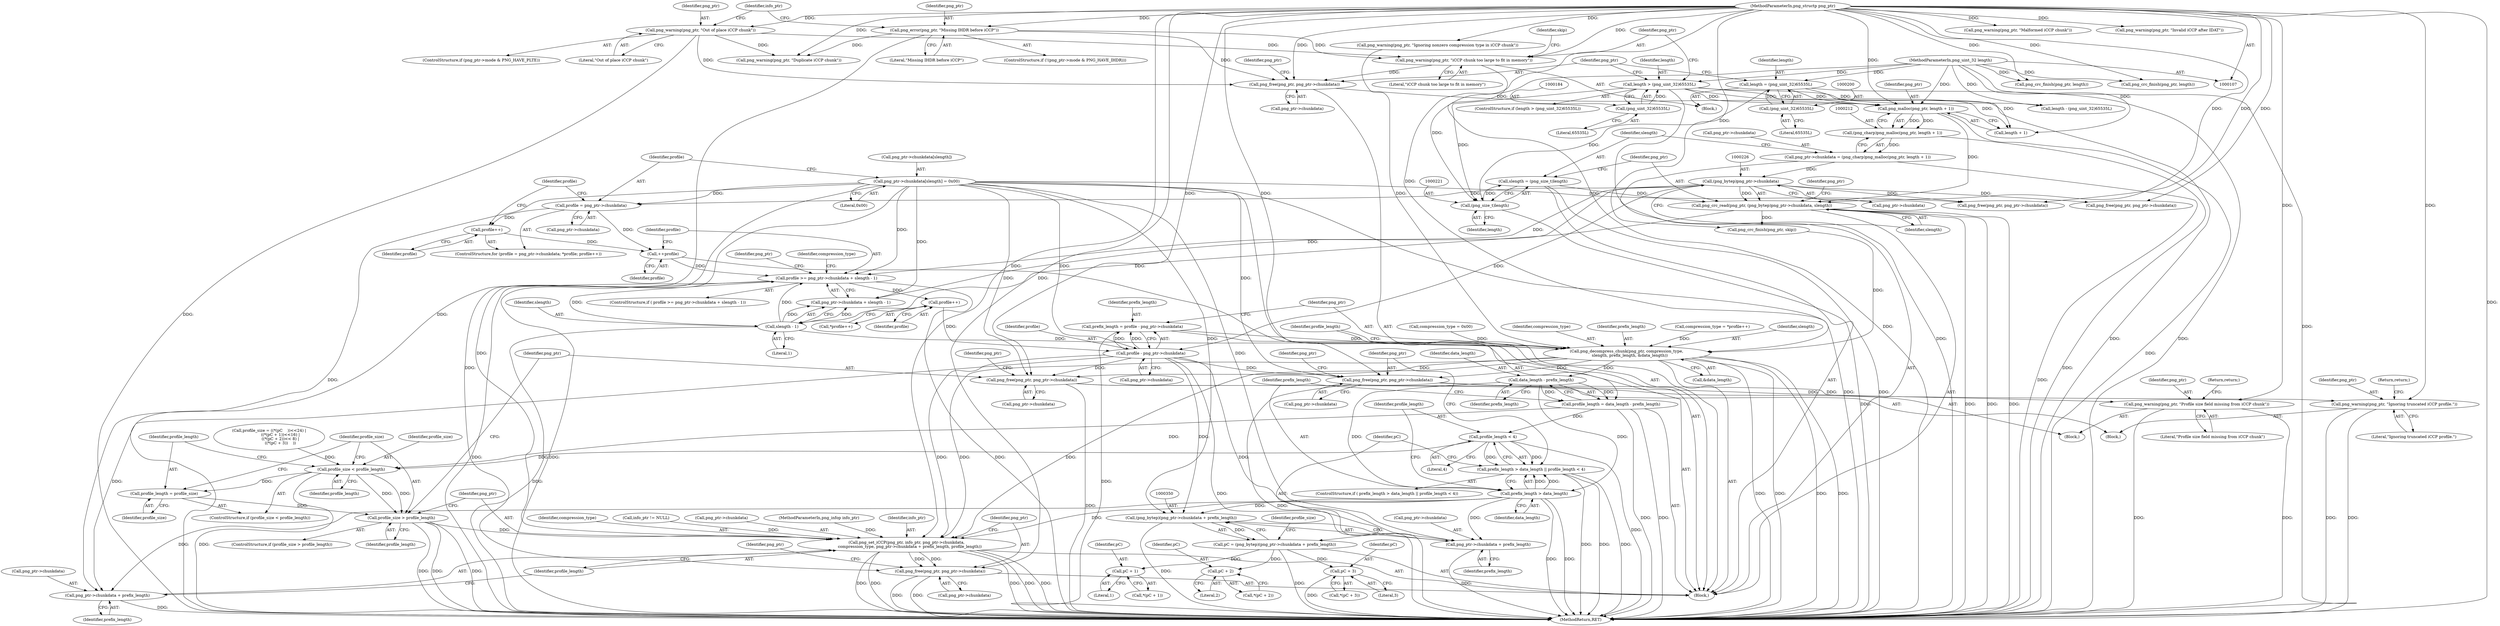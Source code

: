 digraph "1_Chrome_7f3d85b096f66870a15b37c2f40b219b2e292693_16@integer" {
"1000305" [label="(Call,prefix_length = profile - png_ptr->chunkdata)"];
"1000307" [label="(Call,profile - png_ptr->chunkdata)"];
"1000294" [label="(Call,profile++)"];
"1000267" [label="(Call,profile >= png_ptr->chunkdata + slength - 1)"];
"1000264" [label="(Call,++profile)"];
"1000262" [label="(Call,profile++)"];
"1000255" [label="(Call,profile = png_ptr->chunkdata)"];
"1000247" [label="(Call,png_ptr->chunkdata[slength] = 0x00)"];
"1000225" [label="(Call,(png_bytep)png_ptr->chunkdata)"];
"1000207" [label="(Call,png_ptr->chunkdata = (png_charp)png_malloc(png_ptr, length + 1))"];
"1000211" [label="(Call,(png_charp)png_malloc(png_ptr, length + 1))"];
"1000213" [label="(Call,png_malloc(png_ptr, length + 1))"];
"1000202" [label="(Call,png_free(png_ptr, png_ptr->chunkdata))"];
"1000187" [label="(Call,png_warning(png_ptr, \"iCCP chunk too large to fit in memory\"))"];
"1000159" [label="(Call,png_warning(png_ptr, \"Out of place iCCP chunk\"))"];
"1000108" [label="(MethodParameterIn,png_structp png_ptr)"];
"1000134" [label="(Call,png_error(png_ptr, \"Missing IHDR before iCCP\"))"];
"1000181" [label="(Call,length > (png_uint_32)65535L)"];
"1000110" [label="(MethodParameterIn,png_uint_32 length)"];
"1000183" [label="(Call,(png_uint_32)65535L)"];
"1000197" [label="(Call,length = (png_uint_32)65535L)"];
"1000199" [label="(Call,(png_uint_32)65535L)"];
"1000273" [label="(Call,slength - 1)"];
"1000223" [label="(Call,png_crc_read(png_ptr, (png_bytep)png_ptr->chunkdata, slength))"];
"1000218" [label="(Call,slength = (png_size_t)length)"];
"1000220" [label="(Call,(png_size_t)length)"];
"1000312" [label="(Call,png_decompress_chunk(png_ptr, compression_type,\n     slength, prefix_length, &data_length))"];
"1000321" [label="(Call,data_length - prefix_length)"];
"1000319" [label="(Call,profile_length = data_length - prefix_length)"];
"1000329" [label="(Call,profile_length < 4)"];
"1000325" [label="(Call,prefix_length > data_length || profile_length < 4)"];
"1000382" [label="(Call,profile_size < profile_length)"];
"1000385" [label="(Call,profile_length = profile_size)"];
"1000389" [label="(Call,profile_size > profile_length)"];
"1000407" [label="(Call,png_set_iCCP(png_ptr, info_ptr, png_ptr->chunkdata,\n     compression_type, png_ptr->chunkdata + prefix_length, profile_length))"];
"1000420" [label="(Call,png_free(png_ptr, png_ptr->chunkdata))"];
"1000326" [label="(Call,prefix_length > data_length)"];
"1000349" [label="(Call,(png_bytep)(png_ptr->chunkdata + prefix_length))"];
"1000347" [label="(Call,pC = (png_bytep)(png_ptr->chunkdata + prefix_length))"];
"1000366" [label="(Call,pC + 1)"];
"1000373" [label="(Call,pC + 2)"];
"1000378" [label="(Call,pC + 3)"];
"1000351" [label="(Call,png_ptr->chunkdata + prefix_length)"];
"1000414" [label="(Call,png_ptr->chunkdata + prefix_length)"];
"1000333" [label="(Call,png_free(png_ptr, png_ptr->chunkdata))"];
"1000343" [label="(Call,png_warning(png_ptr, \"Profile size field missing from iCCP chunk\"))"];
"1000393" [label="(Call,png_free(png_ptr, png_ptr->chunkdata))"];
"1000403" [label="(Call,png_warning(png_ptr, \"Ignoring truncated iCCP profile.\"))"];
"1000393" [label="(Call,png_free(png_ptr, png_ptr->chunkdata))"];
"1000181" [label="(Call,length > (png_uint_32)65535L)"];
"1000136" [label="(Literal,\"Missing IHDR before iCCP\")"];
"1000415" [label="(Call,png_ptr->chunkdata)"];
"1000403" [label="(Call,png_warning(png_ptr, \"Ignoring truncated iCCP profile.\"))"];
"1000192" [label="(Call,length - (png_uint_32)65535L)"];
"1000213" [label="(Call,png_malloc(png_ptr, length + 1))"];
"1000189" [label="(Literal,\"iCCP chunk too large to fit in memory\")"];
"1000408" [label="(Identifier,png_ptr)"];
"1000378" [label="(Call,pC + 3)"];
"1000202" [label="(Call,png_free(png_ptr, png_ptr->chunkdata))"];
"1000220" [label="(Call,(png_size_t)length)"];
"1000348" [label="(Identifier,pC)"];
"1000340" [label="(Identifier,png_ptr)"];
"1000413" [label="(Identifier,compression_type)"];
"1000269" [label="(Call,png_ptr->chunkdata + slength - 1)"];
"1000326" [label="(Call,prefix_length > data_length)"];
"1000224" [label="(Identifier,png_ptr)"];
"1000135" [label="(Identifier,png_ptr)"];
"1000307" [label="(Call,profile - png_ptr->chunkdata)"];
"1000313" [label="(Identifier,png_ptr)"];
"1000263" [label="(Identifier,profile)"];
"1000201" [label="(Literal,65535L)"];
"1000316" [label="(Identifier,prefix_length)"];
"1000266" [label="(ControlStructure,if ( profile >= png_ptr->chunkdata + slength - 1))"];
"1000164" [label="(Call,info_ptr != NULL)"];
"1000186" [label="(Block,)"];
"1000373" [label="(Call,pC + 2)"];
"1000380" [label="(Literal,3)"];
"1000356" [label="(Call,profile_size = ((*(pC    ))<<24) |\n                  ((*(pC + 1))<<16) |\n                  ((*(pC + 2))<< 8) |\n                  ((*(pC + 3))    ))"];
"1000182" [label="(Identifier,length)"];
"1000209" [label="(Identifier,png_ptr)"];
"1000410" [label="(Call,png_ptr->chunkdata)"];
"1000319" [label="(Call,profile_length = data_length - prefix_length)"];
"1000295" [label="(Identifier,profile)"];
"1000208" [label="(Call,png_ptr->chunkdata)"];
"1000134" [label="(Call,png_error(png_ptr, \"Missing IHDR before iCCP\"))"];
"1000261" [label="(Identifier,profile)"];
"1000198" [label="(Identifier,length)"];
"1000368" [label="(Literal,1)"];
"1000330" [label="(Identifier,profile_length)"];
"1000291" [label="(Call,compression_type = *profile++)"];
"1000148" [label="(Call,png_crc_finish(png_ptr, length))"];
"1000344" [label="(Identifier,png_ptr)"];
"1000332" [label="(Block,)"];
"1000384" [label="(Identifier,profile_length)"];
"1000203" [label="(Identifier,png_ptr)"];
"1000392" [label="(Block,)"];
"1000255" [label="(Call,profile = png_ptr->chunkdata)"];
"1000223" [label="(Call,png_crc_read(png_ptr, (png_bytep)png_ptr->chunkdata, slength))"];
"1000405" [label="(Literal,\"Ignoring truncated iCCP profile.\")"];
"1000215" [label="(Call,length + 1)"];
"1000325" [label="(Call,prefix_length > data_length || profile_length < 4)"];
"1000322" [label="(Identifier,data_length)"];
"1000323" [label="(Identifier,prefix_length)"];
"1000153" [label="(ControlStructure,if (png_ptr->mode & PNG_HAVE_PLTE))"];
"1000355" [label="(Identifier,prefix_length)"];
"1000365" [label="(Call,*(pC + 1))"];
"1000422" [label="(Call,png_ptr->chunkdata)"];
"1000331" [label="(Literal,4)"];
"1000406" [label="(Return,return;)"];
"1000414" [label="(Call,png_ptr->chunkdata + prefix_length)"];
"1000386" [label="(Identifier,profile_length)"];
"1000160" [label="(Identifier,png_ptr)"];
"1000185" [label="(Literal,65535L)"];
"1000222" [label="(Identifier,length)"];
"1000247" [label="(Call,png_ptr->chunkdata[slength] = 0x00)"];
"1000293" [label="(Call,*profile++)"];
"1000253" [label="(Literal,0x00)"];
"1000191" [label="(Identifier,skip)"];
"1000219" [label="(Identifier,slength)"];
"1000379" [label="(Identifier,pC)"];
"1000111" [label="(Block,)"];
"1000264" [label="(Call,++profile)"];
"1000108" [label="(MethodParameterIn,png_structp png_ptr)"];
"1000375" [label="(Literal,2)"];
"1000388" [label="(ControlStructure,if (profile_size > profile_length))"];
"1000400" [label="(Identifier,png_ptr)"];
"1000227" [label="(Call,png_ptr->chunkdata)"];
"1000383" [label="(Identifier,profile_size)"];
"1000333" [label="(Call,png_free(png_ptr, png_ptr->chunkdata))"];
"1000161" [label="(Literal,\"Out of place iCCP chunk\")"];
"1000387" [label="(Identifier,profile_size)"];
"1000317" [label="(Call,&data_length)"];
"1000306" [label="(Identifier,prefix_length)"];
"1000110" [label="(MethodParameterIn,png_uint_32 length)"];
"1000367" [label="(Identifier,pC)"];
"1000236" [label="(Call,png_free(png_ptr, png_ptr->chunkdata))"];
"1000109" [label="(MethodParameterIn,png_infop info_ptr)"];
"1000159" [label="(Call,png_warning(png_ptr, \"Out of place iCCP chunk\"))"];
"1000321" [label="(Call,data_length - prefix_length)"];
"1000390" [label="(Identifier,profile_size)"];
"1000265" [label="(Identifier,profile)"];
"1000382" [label="(Call,profile_size < profile_length)"];
"1000187" [label="(Call,png_warning(png_ptr, \"iCCP chunk too large to fit in memory\"))"];
"1000389" [label="(Call,profile_size > profile_length)"];
"1000278" [label="(Identifier,png_ptr)"];
"1000127" [label="(ControlStructure,if (!(png_ptr->mode & PNG_HAVE_IHDR)))"];
"1000188" [label="(Identifier,png_ptr)"];
"1000183" [label="(Call,(png_uint_32)65535L)"];
"1000230" [label="(Identifier,slength)"];
"1000204" [label="(Call,png_ptr->chunkdata)"];
"1000409" [label="(Identifier,info_ptr)"];
"1000352" [label="(Call,png_ptr->chunkdata)"];
"1000328" [label="(Identifier,data_length)"];
"1000256" [label="(Identifier,profile)"];
"1000427" [label="(Identifier,png_ptr)"];
"1000351" [label="(Call,png_ptr->chunkdata + prefix_length)"];
"1000357" [label="(Identifier,profile_size)"];
"1000294" [label="(Call,profile++)"];
"1000335" [label="(Call,png_ptr->chunkdata)"];
"1000407" [label="(Call,png_set_iCCP(png_ptr, info_ptr, png_ptr->chunkdata,\n     compression_type, png_ptr->chunkdata + prefix_length, profile_length))"];
"1000199" [label="(Call,(png_uint_32)65535L)"];
"1000395" [label="(Call,png_ptr->chunkdata)"];
"1000292" [label="(Identifier,compression_type)"];
"1000207" [label="(Call,png_ptr->chunkdata = (png_charp)png_malloc(png_ptr, length + 1))"];
"1000287" [label="(Call,png_warning(png_ptr, \"Malformed iCCP chunk\"))"];
"1000334" [label="(Identifier,png_ptr)"];
"1000345" [label="(Literal,\"Profile size field missing from iCCP chunk\")"];
"1000232" [label="(Call,png_crc_finish(png_ptr, skip))"];
"1000381" [label="(ControlStructure,if (profile_size < profile_length))"];
"1000343" [label="(Call,png_warning(png_ptr, \"Profile size field missing from iCCP chunk\"))"];
"1000324" [label="(ControlStructure,if ( prefix_length > data_length || profile_length < 4))"];
"1000262" [label="(Call,profile++)"];
"1000420" [label="(Call,png_free(png_ptr, png_ptr->chunkdata))"];
"1000218" [label="(Call,slength = (png_size_t)length)"];
"1000418" [label="(Identifier,prefix_length)"];
"1000430" [label="(MethodReturn,RET)"];
"1000233" [label="(Identifier,png_ptr)"];
"1000267" [label="(Call,profile >= png_ptr->chunkdata + slength - 1)"];
"1000273" [label="(Call,slength - 1)"];
"1000312" [label="(Call,png_decompress_chunk(png_ptr, compression_type,\n     slength, prefix_length, &data_length))"];
"1000404" [label="(Identifier,png_ptr)"];
"1000315" [label="(Identifier,slength)"];
"1000366" [label="(Call,pC + 1)"];
"1000145" [label="(Call,png_warning(png_ptr, \"Invalid iCCP after IDAT\"))"];
"1000320" [label="(Identifier,profile_length)"];
"1000394" [label="(Identifier,png_ptr)"];
"1000302" [label="(Call,compression_type = 0x00)"];
"1000305" [label="(Call,prefix_length = profile - png_ptr->chunkdata)"];
"1000419" [label="(Identifier,profile_length)"];
"1000268" [label="(Identifier,profile)"];
"1000275" [label="(Literal,1)"];
"1000176" [label="(Call,png_crc_finish(png_ptr, length))"];
"1000346" [label="(Return,return;)"];
"1000257" [label="(Call,png_ptr->chunkdata)"];
"1000347" [label="(Call,pC = (png_bytep)(png_ptr->chunkdata + prefix_length))"];
"1000197" [label="(Call,length = (png_uint_32)65535L)"];
"1000372" [label="(Call,*(pC + 2))"];
"1000299" [label="(Call,png_warning(png_ptr, \"Ignoring nonzero compression type in iCCP chunk\"))"];
"1000421" [label="(Identifier,png_ptr)"];
"1000173" [label="(Call,png_warning(png_ptr, \"Duplicate iCCP chunk\"))"];
"1000329" [label="(Call,profile_length < 4)"];
"1000254" [label="(ControlStructure,for (profile = png_ptr->chunkdata; *profile; profile++))"];
"1000165" [label="(Identifier,info_ptr)"];
"1000277" [label="(Call,png_free(png_ptr, png_ptr->chunkdata))"];
"1000225" [label="(Call,(png_bytep)png_ptr->chunkdata)"];
"1000309" [label="(Call,png_ptr->chunkdata)"];
"1000391" [label="(Identifier,profile_length)"];
"1000214" [label="(Identifier,png_ptr)"];
"1000385" [label="(Call,profile_length = profile_size)"];
"1000349" [label="(Call,(png_bytep)(png_ptr->chunkdata + prefix_length))"];
"1000377" [label="(Call,*(pC + 3))"];
"1000314" [label="(Identifier,compression_type)"];
"1000374" [label="(Identifier,pC)"];
"1000180" [label="(ControlStructure,if (length > (png_uint_32)65535L))"];
"1000211" [label="(Call,(png_charp)png_malloc(png_ptr, length + 1))"];
"1000248" [label="(Call,png_ptr->chunkdata[slength])"];
"1000308" [label="(Identifier,profile)"];
"1000327" [label="(Identifier,prefix_length)"];
"1000274" [label="(Identifier,slength)"];
"1000305" -> "1000111"  [label="AST: "];
"1000305" -> "1000307"  [label="CFG: "];
"1000306" -> "1000305"  [label="AST: "];
"1000307" -> "1000305"  [label="AST: "];
"1000313" -> "1000305"  [label="CFG: "];
"1000305" -> "1000430"  [label="DDG: "];
"1000307" -> "1000305"  [label="DDG: "];
"1000307" -> "1000305"  [label="DDG: "];
"1000305" -> "1000312"  [label="DDG: "];
"1000307" -> "1000309"  [label="CFG: "];
"1000308" -> "1000307"  [label="AST: "];
"1000309" -> "1000307"  [label="AST: "];
"1000307" -> "1000430"  [label="DDG: "];
"1000294" -> "1000307"  [label="DDG: "];
"1000247" -> "1000307"  [label="DDG: "];
"1000225" -> "1000307"  [label="DDG: "];
"1000307" -> "1000333"  [label="DDG: "];
"1000307" -> "1000349"  [label="DDG: "];
"1000307" -> "1000351"  [label="DDG: "];
"1000307" -> "1000393"  [label="DDG: "];
"1000307" -> "1000407"  [label="DDG: "];
"1000307" -> "1000414"  [label="DDG: "];
"1000294" -> "1000293"  [label="AST: "];
"1000294" -> "1000295"  [label="CFG: "];
"1000295" -> "1000294"  [label="AST: "];
"1000293" -> "1000294"  [label="CFG: "];
"1000267" -> "1000294"  [label="DDG: "];
"1000267" -> "1000266"  [label="AST: "];
"1000267" -> "1000269"  [label="CFG: "];
"1000268" -> "1000267"  [label="AST: "];
"1000269" -> "1000267"  [label="AST: "];
"1000278" -> "1000267"  [label="CFG: "];
"1000292" -> "1000267"  [label="CFG: "];
"1000267" -> "1000430"  [label="DDG: "];
"1000267" -> "1000430"  [label="DDG: "];
"1000267" -> "1000430"  [label="DDG: "];
"1000264" -> "1000267"  [label="DDG: "];
"1000247" -> "1000267"  [label="DDG: "];
"1000225" -> "1000267"  [label="DDG: "];
"1000273" -> "1000267"  [label="DDG: "];
"1000273" -> "1000267"  [label="DDG: "];
"1000264" -> "1000111"  [label="AST: "];
"1000264" -> "1000265"  [label="CFG: "];
"1000265" -> "1000264"  [label="AST: "];
"1000268" -> "1000264"  [label="CFG: "];
"1000262" -> "1000264"  [label="DDG: "];
"1000255" -> "1000264"  [label="DDG: "];
"1000262" -> "1000254"  [label="AST: "];
"1000262" -> "1000263"  [label="CFG: "];
"1000263" -> "1000262"  [label="AST: "];
"1000261" -> "1000262"  [label="CFG: "];
"1000255" -> "1000262"  [label="DDG: "];
"1000255" -> "1000254"  [label="AST: "];
"1000255" -> "1000257"  [label="CFG: "];
"1000256" -> "1000255"  [label="AST: "];
"1000257" -> "1000255"  [label="AST: "];
"1000261" -> "1000255"  [label="CFG: "];
"1000247" -> "1000255"  [label="DDG: "];
"1000225" -> "1000255"  [label="DDG: "];
"1000247" -> "1000111"  [label="AST: "];
"1000247" -> "1000253"  [label="CFG: "];
"1000248" -> "1000247"  [label="AST: "];
"1000253" -> "1000247"  [label="AST: "];
"1000256" -> "1000247"  [label="CFG: "];
"1000247" -> "1000430"  [label="DDG: "];
"1000247" -> "1000269"  [label="DDG: "];
"1000247" -> "1000277"  [label="DDG: "];
"1000247" -> "1000333"  [label="DDG: "];
"1000247" -> "1000349"  [label="DDG: "];
"1000247" -> "1000351"  [label="DDG: "];
"1000247" -> "1000393"  [label="DDG: "];
"1000247" -> "1000407"  [label="DDG: "];
"1000247" -> "1000414"  [label="DDG: "];
"1000247" -> "1000420"  [label="DDG: "];
"1000225" -> "1000223"  [label="AST: "];
"1000225" -> "1000227"  [label="CFG: "];
"1000226" -> "1000225"  [label="AST: "];
"1000227" -> "1000225"  [label="AST: "];
"1000230" -> "1000225"  [label="CFG: "];
"1000225" -> "1000223"  [label="DDG: "];
"1000207" -> "1000225"  [label="DDG: "];
"1000225" -> "1000236"  [label="DDG: "];
"1000225" -> "1000269"  [label="DDG: "];
"1000225" -> "1000277"  [label="DDG: "];
"1000207" -> "1000111"  [label="AST: "];
"1000207" -> "1000211"  [label="CFG: "];
"1000208" -> "1000207"  [label="AST: "];
"1000211" -> "1000207"  [label="AST: "];
"1000219" -> "1000207"  [label="CFG: "];
"1000207" -> "1000430"  [label="DDG: "];
"1000211" -> "1000207"  [label="DDG: "];
"1000211" -> "1000213"  [label="CFG: "];
"1000212" -> "1000211"  [label="AST: "];
"1000213" -> "1000211"  [label="AST: "];
"1000211" -> "1000430"  [label="DDG: "];
"1000213" -> "1000211"  [label="DDG: "];
"1000213" -> "1000211"  [label="DDG: "];
"1000213" -> "1000215"  [label="CFG: "];
"1000214" -> "1000213"  [label="AST: "];
"1000215" -> "1000213"  [label="AST: "];
"1000213" -> "1000430"  [label="DDG: "];
"1000202" -> "1000213"  [label="DDG: "];
"1000108" -> "1000213"  [label="DDG: "];
"1000181" -> "1000213"  [label="DDG: "];
"1000197" -> "1000213"  [label="DDG: "];
"1000110" -> "1000213"  [label="DDG: "];
"1000213" -> "1000223"  [label="DDG: "];
"1000202" -> "1000111"  [label="AST: "];
"1000202" -> "1000204"  [label="CFG: "];
"1000203" -> "1000202"  [label="AST: "];
"1000204" -> "1000202"  [label="AST: "];
"1000209" -> "1000202"  [label="CFG: "];
"1000187" -> "1000202"  [label="DDG: "];
"1000159" -> "1000202"  [label="DDG: "];
"1000134" -> "1000202"  [label="DDG: "];
"1000108" -> "1000202"  [label="DDG: "];
"1000187" -> "1000186"  [label="AST: "];
"1000187" -> "1000189"  [label="CFG: "];
"1000188" -> "1000187"  [label="AST: "];
"1000189" -> "1000187"  [label="AST: "];
"1000191" -> "1000187"  [label="CFG: "];
"1000187" -> "1000430"  [label="DDG: "];
"1000159" -> "1000187"  [label="DDG: "];
"1000134" -> "1000187"  [label="DDG: "];
"1000108" -> "1000187"  [label="DDG: "];
"1000159" -> "1000153"  [label="AST: "];
"1000159" -> "1000161"  [label="CFG: "];
"1000160" -> "1000159"  [label="AST: "];
"1000161" -> "1000159"  [label="AST: "];
"1000165" -> "1000159"  [label="CFG: "];
"1000159" -> "1000430"  [label="DDG: "];
"1000108" -> "1000159"  [label="DDG: "];
"1000159" -> "1000173"  [label="DDG: "];
"1000108" -> "1000107"  [label="AST: "];
"1000108" -> "1000430"  [label="DDG: "];
"1000108" -> "1000134"  [label="DDG: "];
"1000108" -> "1000145"  [label="DDG: "];
"1000108" -> "1000148"  [label="DDG: "];
"1000108" -> "1000173"  [label="DDG: "];
"1000108" -> "1000176"  [label="DDG: "];
"1000108" -> "1000223"  [label="DDG: "];
"1000108" -> "1000232"  [label="DDG: "];
"1000108" -> "1000236"  [label="DDG: "];
"1000108" -> "1000277"  [label="DDG: "];
"1000108" -> "1000287"  [label="DDG: "];
"1000108" -> "1000299"  [label="DDG: "];
"1000108" -> "1000312"  [label="DDG: "];
"1000108" -> "1000333"  [label="DDG: "];
"1000108" -> "1000343"  [label="DDG: "];
"1000108" -> "1000393"  [label="DDG: "];
"1000108" -> "1000403"  [label="DDG: "];
"1000108" -> "1000407"  [label="DDG: "];
"1000108" -> "1000420"  [label="DDG: "];
"1000134" -> "1000127"  [label="AST: "];
"1000134" -> "1000136"  [label="CFG: "];
"1000135" -> "1000134"  [label="AST: "];
"1000136" -> "1000134"  [label="AST: "];
"1000165" -> "1000134"  [label="CFG: "];
"1000134" -> "1000430"  [label="DDG: "];
"1000134" -> "1000173"  [label="DDG: "];
"1000181" -> "1000180"  [label="AST: "];
"1000181" -> "1000183"  [label="CFG: "];
"1000182" -> "1000181"  [label="AST: "];
"1000183" -> "1000181"  [label="AST: "];
"1000188" -> "1000181"  [label="CFG: "];
"1000203" -> "1000181"  [label="CFG: "];
"1000181" -> "1000430"  [label="DDG: "];
"1000181" -> "1000430"  [label="DDG: "];
"1000110" -> "1000181"  [label="DDG: "];
"1000183" -> "1000181"  [label="DDG: "];
"1000181" -> "1000192"  [label="DDG: "];
"1000181" -> "1000215"  [label="DDG: "];
"1000181" -> "1000220"  [label="DDG: "];
"1000110" -> "1000107"  [label="AST: "];
"1000110" -> "1000430"  [label="DDG: "];
"1000110" -> "1000148"  [label="DDG: "];
"1000110" -> "1000176"  [label="DDG: "];
"1000110" -> "1000192"  [label="DDG: "];
"1000110" -> "1000197"  [label="DDG: "];
"1000110" -> "1000215"  [label="DDG: "];
"1000110" -> "1000220"  [label="DDG: "];
"1000183" -> "1000185"  [label="CFG: "];
"1000184" -> "1000183"  [label="AST: "];
"1000185" -> "1000183"  [label="AST: "];
"1000197" -> "1000186"  [label="AST: "];
"1000197" -> "1000199"  [label="CFG: "];
"1000198" -> "1000197"  [label="AST: "];
"1000199" -> "1000197"  [label="AST: "];
"1000203" -> "1000197"  [label="CFG: "];
"1000197" -> "1000430"  [label="DDG: "];
"1000199" -> "1000197"  [label="DDG: "];
"1000197" -> "1000215"  [label="DDG: "];
"1000197" -> "1000220"  [label="DDG: "];
"1000199" -> "1000201"  [label="CFG: "];
"1000200" -> "1000199"  [label="AST: "];
"1000201" -> "1000199"  [label="AST: "];
"1000273" -> "1000269"  [label="AST: "];
"1000273" -> "1000275"  [label="CFG: "];
"1000274" -> "1000273"  [label="AST: "];
"1000275" -> "1000273"  [label="AST: "];
"1000269" -> "1000273"  [label="CFG: "];
"1000273" -> "1000430"  [label="DDG: "];
"1000273" -> "1000269"  [label="DDG: "];
"1000273" -> "1000269"  [label="DDG: "];
"1000223" -> "1000273"  [label="DDG: "];
"1000273" -> "1000312"  [label="DDG: "];
"1000223" -> "1000111"  [label="AST: "];
"1000223" -> "1000230"  [label="CFG: "];
"1000224" -> "1000223"  [label="AST: "];
"1000230" -> "1000223"  [label="AST: "];
"1000233" -> "1000223"  [label="CFG: "];
"1000223" -> "1000430"  [label="DDG: "];
"1000223" -> "1000430"  [label="DDG: "];
"1000223" -> "1000430"  [label="DDG: "];
"1000218" -> "1000223"  [label="DDG: "];
"1000223" -> "1000232"  [label="DDG: "];
"1000218" -> "1000111"  [label="AST: "];
"1000218" -> "1000220"  [label="CFG: "];
"1000219" -> "1000218"  [label="AST: "];
"1000220" -> "1000218"  [label="AST: "];
"1000224" -> "1000218"  [label="CFG: "];
"1000218" -> "1000430"  [label="DDG: "];
"1000220" -> "1000218"  [label="DDG: "];
"1000220" -> "1000222"  [label="CFG: "];
"1000221" -> "1000220"  [label="AST: "];
"1000222" -> "1000220"  [label="AST: "];
"1000220" -> "1000430"  [label="DDG: "];
"1000312" -> "1000111"  [label="AST: "];
"1000312" -> "1000317"  [label="CFG: "];
"1000313" -> "1000312"  [label="AST: "];
"1000314" -> "1000312"  [label="AST: "];
"1000315" -> "1000312"  [label="AST: "];
"1000316" -> "1000312"  [label="AST: "];
"1000317" -> "1000312"  [label="AST: "];
"1000320" -> "1000312"  [label="CFG: "];
"1000312" -> "1000430"  [label="DDG: "];
"1000312" -> "1000430"  [label="DDG: "];
"1000312" -> "1000430"  [label="DDG: "];
"1000312" -> "1000430"  [label="DDG: "];
"1000232" -> "1000312"  [label="DDG: "];
"1000299" -> "1000312"  [label="DDG: "];
"1000291" -> "1000312"  [label="DDG: "];
"1000302" -> "1000312"  [label="DDG: "];
"1000312" -> "1000321"  [label="DDG: "];
"1000312" -> "1000333"  [label="DDG: "];
"1000312" -> "1000393"  [label="DDG: "];
"1000312" -> "1000407"  [label="DDG: "];
"1000312" -> "1000407"  [label="DDG: "];
"1000321" -> "1000319"  [label="AST: "];
"1000321" -> "1000323"  [label="CFG: "];
"1000322" -> "1000321"  [label="AST: "];
"1000323" -> "1000321"  [label="AST: "];
"1000319" -> "1000321"  [label="CFG: "];
"1000321" -> "1000319"  [label="DDG: "];
"1000321" -> "1000319"  [label="DDG: "];
"1000321" -> "1000326"  [label="DDG: "];
"1000321" -> "1000326"  [label="DDG: "];
"1000319" -> "1000111"  [label="AST: "];
"1000320" -> "1000319"  [label="AST: "];
"1000327" -> "1000319"  [label="CFG: "];
"1000319" -> "1000430"  [label="DDG: "];
"1000319" -> "1000430"  [label="DDG: "];
"1000319" -> "1000329"  [label="DDG: "];
"1000319" -> "1000382"  [label="DDG: "];
"1000329" -> "1000325"  [label="AST: "];
"1000329" -> "1000331"  [label="CFG: "];
"1000330" -> "1000329"  [label="AST: "];
"1000331" -> "1000329"  [label="AST: "];
"1000325" -> "1000329"  [label="CFG: "];
"1000329" -> "1000430"  [label="DDG: "];
"1000329" -> "1000325"  [label="DDG: "];
"1000329" -> "1000325"  [label="DDG: "];
"1000329" -> "1000382"  [label="DDG: "];
"1000325" -> "1000324"  [label="AST: "];
"1000325" -> "1000326"  [label="CFG: "];
"1000326" -> "1000325"  [label="AST: "];
"1000334" -> "1000325"  [label="CFG: "];
"1000348" -> "1000325"  [label="CFG: "];
"1000325" -> "1000430"  [label="DDG: "];
"1000325" -> "1000430"  [label="DDG: "];
"1000325" -> "1000430"  [label="DDG: "];
"1000326" -> "1000325"  [label="DDG: "];
"1000326" -> "1000325"  [label="DDG: "];
"1000382" -> "1000381"  [label="AST: "];
"1000382" -> "1000384"  [label="CFG: "];
"1000383" -> "1000382"  [label="AST: "];
"1000384" -> "1000382"  [label="AST: "];
"1000386" -> "1000382"  [label="CFG: "];
"1000390" -> "1000382"  [label="CFG: "];
"1000382" -> "1000430"  [label="DDG: "];
"1000356" -> "1000382"  [label="DDG: "];
"1000382" -> "1000385"  [label="DDG: "];
"1000382" -> "1000389"  [label="DDG: "];
"1000382" -> "1000389"  [label="DDG: "];
"1000385" -> "1000381"  [label="AST: "];
"1000385" -> "1000387"  [label="CFG: "];
"1000386" -> "1000385"  [label="AST: "];
"1000387" -> "1000385"  [label="AST: "];
"1000390" -> "1000385"  [label="CFG: "];
"1000385" -> "1000389"  [label="DDG: "];
"1000389" -> "1000388"  [label="AST: "];
"1000389" -> "1000391"  [label="CFG: "];
"1000390" -> "1000389"  [label="AST: "];
"1000391" -> "1000389"  [label="AST: "];
"1000394" -> "1000389"  [label="CFG: "];
"1000408" -> "1000389"  [label="CFG: "];
"1000389" -> "1000430"  [label="DDG: "];
"1000389" -> "1000430"  [label="DDG: "];
"1000389" -> "1000430"  [label="DDG: "];
"1000389" -> "1000407"  [label="DDG: "];
"1000407" -> "1000111"  [label="AST: "];
"1000407" -> "1000419"  [label="CFG: "];
"1000408" -> "1000407"  [label="AST: "];
"1000409" -> "1000407"  [label="AST: "];
"1000410" -> "1000407"  [label="AST: "];
"1000413" -> "1000407"  [label="AST: "];
"1000414" -> "1000407"  [label="AST: "];
"1000419" -> "1000407"  [label="AST: "];
"1000421" -> "1000407"  [label="CFG: "];
"1000407" -> "1000430"  [label="DDG: "];
"1000407" -> "1000430"  [label="DDG: "];
"1000407" -> "1000430"  [label="DDG: "];
"1000407" -> "1000430"  [label="DDG: "];
"1000407" -> "1000430"  [label="DDG: "];
"1000164" -> "1000407"  [label="DDG: "];
"1000109" -> "1000407"  [label="DDG: "];
"1000326" -> "1000407"  [label="DDG: "];
"1000407" -> "1000420"  [label="DDG: "];
"1000407" -> "1000420"  [label="DDG: "];
"1000420" -> "1000111"  [label="AST: "];
"1000420" -> "1000422"  [label="CFG: "];
"1000421" -> "1000420"  [label="AST: "];
"1000422" -> "1000420"  [label="AST: "];
"1000427" -> "1000420"  [label="CFG: "];
"1000420" -> "1000430"  [label="DDG: "];
"1000420" -> "1000430"  [label="DDG: "];
"1000326" -> "1000328"  [label="CFG: "];
"1000327" -> "1000326"  [label="AST: "];
"1000328" -> "1000326"  [label="AST: "];
"1000330" -> "1000326"  [label="CFG: "];
"1000326" -> "1000430"  [label="DDG: "];
"1000326" -> "1000430"  [label="DDG: "];
"1000326" -> "1000349"  [label="DDG: "];
"1000326" -> "1000351"  [label="DDG: "];
"1000326" -> "1000414"  [label="DDG: "];
"1000349" -> "1000347"  [label="AST: "];
"1000349" -> "1000351"  [label="CFG: "];
"1000350" -> "1000349"  [label="AST: "];
"1000351" -> "1000349"  [label="AST: "];
"1000347" -> "1000349"  [label="CFG: "];
"1000349" -> "1000430"  [label="DDG: "];
"1000349" -> "1000347"  [label="DDG: "];
"1000347" -> "1000111"  [label="AST: "];
"1000348" -> "1000347"  [label="AST: "];
"1000357" -> "1000347"  [label="CFG: "];
"1000347" -> "1000430"  [label="DDG: "];
"1000347" -> "1000366"  [label="DDG: "];
"1000347" -> "1000373"  [label="DDG: "];
"1000347" -> "1000378"  [label="DDG: "];
"1000366" -> "1000365"  [label="AST: "];
"1000366" -> "1000368"  [label="CFG: "];
"1000367" -> "1000366"  [label="AST: "];
"1000368" -> "1000366"  [label="AST: "];
"1000365" -> "1000366"  [label="CFG: "];
"1000373" -> "1000372"  [label="AST: "];
"1000373" -> "1000375"  [label="CFG: "];
"1000374" -> "1000373"  [label="AST: "];
"1000375" -> "1000373"  [label="AST: "];
"1000372" -> "1000373"  [label="CFG: "];
"1000378" -> "1000377"  [label="AST: "];
"1000378" -> "1000380"  [label="CFG: "];
"1000379" -> "1000378"  [label="AST: "];
"1000380" -> "1000378"  [label="AST: "];
"1000377" -> "1000378"  [label="CFG: "];
"1000378" -> "1000430"  [label="DDG: "];
"1000351" -> "1000355"  [label="CFG: "];
"1000352" -> "1000351"  [label="AST: "];
"1000355" -> "1000351"  [label="AST: "];
"1000351" -> "1000430"  [label="DDG: "];
"1000414" -> "1000418"  [label="CFG: "];
"1000415" -> "1000414"  [label="AST: "];
"1000418" -> "1000414"  [label="AST: "];
"1000419" -> "1000414"  [label="CFG: "];
"1000414" -> "1000430"  [label="DDG: "];
"1000333" -> "1000332"  [label="AST: "];
"1000333" -> "1000335"  [label="CFG: "];
"1000334" -> "1000333"  [label="AST: "];
"1000335" -> "1000333"  [label="AST: "];
"1000340" -> "1000333"  [label="CFG: "];
"1000333" -> "1000430"  [label="DDG: "];
"1000333" -> "1000343"  [label="DDG: "];
"1000343" -> "1000332"  [label="AST: "];
"1000343" -> "1000345"  [label="CFG: "];
"1000344" -> "1000343"  [label="AST: "];
"1000345" -> "1000343"  [label="AST: "];
"1000346" -> "1000343"  [label="CFG: "];
"1000343" -> "1000430"  [label="DDG: "];
"1000343" -> "1000430"  [label="DDG: "];
"1000393" -> "1000392"  [label="AST: "];
"1000393" -> "1000395"  [label="CFG: "];
"1000394" -> "1000393"  [label="AST: "];
"1000395" -> "1000393"  [label="AST: "];
"1000400" -> "1000393"  [label="CFG: "];
"1000393" -> "1000430"  [label="DDG: "];
"1000393" -> "1000403"  [label="DDG: "];
"1000403" -> "1000392"  [label="AST: "];
"1000403" -> "1000405"  [label="CFG: "];
"1000404" -> "1000403"  [label="AST: "];
"1000405" -> "1000403"  [label="AST: "];
"1000406" -> "1000403"  [label="CFG: "];
"1000403" -> "1000430"  [label="DDG: "];
"1000403" -> "1000430"  [label="DDG: "];
}

